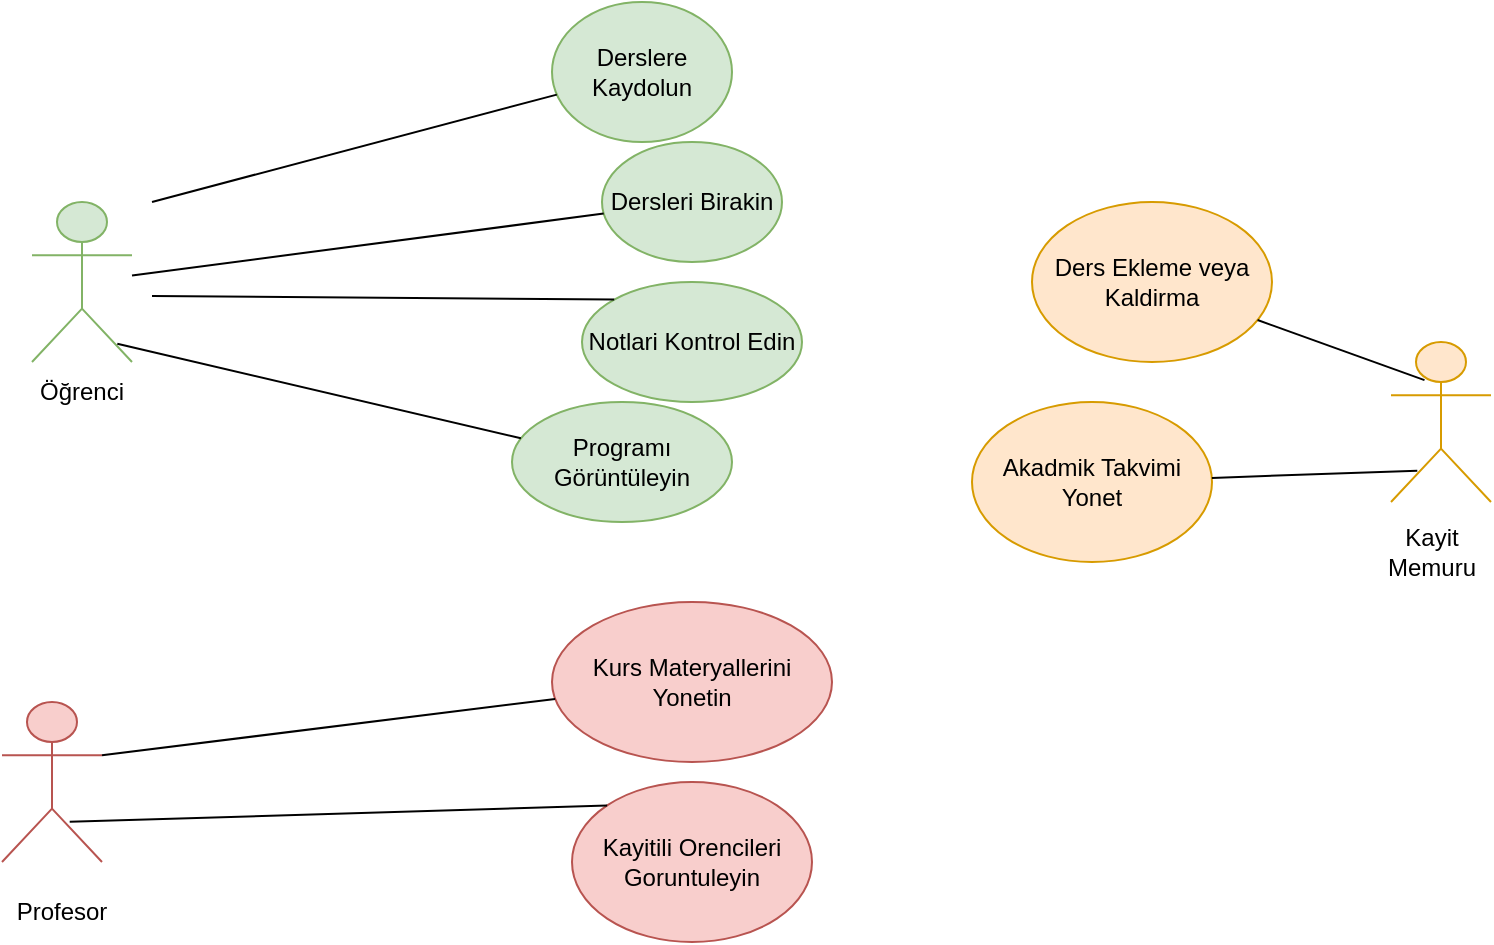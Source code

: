 <mxfile version="24.2.5" type="device">
  <diagram name="Page-1" id="GeZ4q9c_LSWayCHz3ktu">
    <mxGraphModel dx="650" dy="420" grid="1" gridSize="10" guides="1" tooltips="1" connect="1" arrows="1" fold="1" page="1" pageScale="1" pageWidth="850" pageHeight="1100" math="0" shadow="0">
      <root>
        <mxCell id="0" />
        <mxCell id="1" parent="0" />
        <mxCell id="D4617x1Ep0FOKEcwXozs-3" value="Derslere Kaydolun" style="ellipse;whiteSpace=wrap;html=1;fillColor=#d5e8d4;strokeColor=#82b366;" parent="1" vertex="1">
          <mxGeometry x="290" y="80" width="90" height="70" as="geometry" />
        </mxCell>
        <mxCell id="D4617x1Ep0FOKEcwXozs-4" value="Dersleri Birakin" style="ellipse;whiteSpace=wrap;html=1;fillColor=#d5e8d4;strokeColor=#82b366;" parent="1" vertex="1">
          <mxGeometry x="315" y="150" width="90" height="60" as="geometry" />
        </mxCell>
        <mxCell id="D4617x1Ep0FOKEcwXozs-5" value="Notlari Kontrol Edin" style="ellipse;whiteSpace=wrap;html=1;fillColor=#d5e8d4;strokeColor=#82b366;" parent="1" vertex="1">
          <mxGeometry x="305" y="220" width="110" height="60" as="geometry" />
        </mxCell>
        <mxCell id="D4617x1Ep0FOKEcwXozs-6" value="Kurs Materyallerini Yonetin" style="ellipse;whiteSpace=wrap;html=1;fillColor=#f8cecc;strokeColor=#b85450;" parent="1" vertex="1">
          <mxGeometry x="290" y="380" width="140" height="80" as="geometry" />
        </mxCell>
        <mxCell id="D4617x1Ep0FOKEcwXozs-7" value="Kayitili Orencileri Goruntuleyin" style="ellipse;whiteSpace=wrap;html=1;fillColor=#f8cecc;strokeColor=#b85450;" parent="1" vertex="1">
          <mxGeometry x="300" y="470" width="120" height="80" as="geometry" />
        </mxCell>
        <mxCell id="D4617x1Ep0FOKEcwXozs-10" value="Kayit Memuru" style="text;html=1;align=center;verticalAlign=middle;whiteSpace=wrap;rounded=0;" parent="1" vertex="1">
          <mxGeometry x="699.5" y="340" width="60" height="30" as="geometry" />
        </mxCell>
        <mxCell id="D4617x1Ep0FOKEcwXozs-12" value="Öğrenci" style="text;html=1;align=center;verticalAlign=middle;whiteSpace=wrap;rounded=0;" parent="1" vertex="1">
          <mxGeometry x="25" y="260" width="60" height="30" as="geometry" />
        </mxCell>
        <mxCell id="tv94BUwljileKZ6Z8rxJ-6" value="Ders Ekleme veya Kaldirma" style="ellipse;whiteSpace=wrap;html=1;fillColor=#ffe6cc;strokeColor=#d79b00;" parent="1" vertex="1">
          <mxGeometry x="530" y="180" width="120" height="80" as="geometry" />
        </mxCell>
        <mxCell id="tv94BUwljileKZ6Z8rxJ-8" value="Akadmik Takvimi Yonet" style="ellipse;whiteSpace=wrap;html=1;fillColor=#ffe6cc;strokeColor=#d79b00;" parent="1" vertex="1">
          <mxGeometry x="500" y="280" width="120" height="80" as="geometry" />
        </mxCell>
        <mxCell id="tv94BUwljileKZ6Z8rxJ-13" value="Programı Görüntüleyin" style="ellipse;whiteSpace=wrap;html=1;fillColor=#d5e8d4;strokeColor=#82b366;" parent="1" vertex="1">
          <mxGeometry x="270" y="280" width="110" height="60" as="geometry" />
        </mxCell>
        <mxCell id="tv94BUwljileKZ6Z8rxJ-15" value="Profesor" style="text;html=1;align=center;verticalAlign=middle;whiteSpace=wrap;rounded=0;" parent="1" vertex="1">
          <mxGeometry x="15" y="520" width="60" height="30" as="geometry" />
        </mxCell>
        <mxCell id="tv94BUwljileKZ6Z8rxJ-16" value="" style="shape=umlActor;html=1;verticalLabelPosition=bottom;verticalAlign=top;align=center;fillColor=#f8cecc;strokeColor=#b85450;" parent="1" vertex="1">
          <mxGeometry x="15" y="430" width="50" height="80" as="geometry" />
        </mxCell>
        <mxCell id="tv94BUwljileKZ6Z8rxJ-17" value="" style="shape=umlActor;html=1;verticalLabelPosition=bottom;verticalAlign=top;align=center;fillColor=#d5e8d4;strokeColor=#82b366;" parent="1" vertex="1">
          <mxGeometry x="30" y="180" width="50" height="80" as="geometry" />
        </mxCell>
        <mxCell id="tv94BUwljileKZ6Z8rxJ-21" value="" style="shape=umlActor;html=1;verticalLabelPosition=bottom;verticalAlign=top;align=center;fillColor=#ffe6cc;strokeColor=#d79b00;" parent="1" vertex="1">
          <mxGeometry x="709.5" y="250" width="50" height="80" as="geometry" />
        </mxCell>
        <mxCell id="tv94BUwljileKZ6Z8rxJ-22" value="" style="edgeStyle=none;html=1;endArrow=none;verticalAlign=bottom;rounded=0;" parent="1" target="D4617x1Ep0FOKEcwXozs-3" edge="1">
          <mxGeometry width="160" relative="1" as="geometry">
            <mxPoint x="90" y="180" as="sourcePoint" />
            <mxPoint x="250" y="180" as="targetPoint" />
          </mxGeometry>
        </mxCell>
        <mxCell id="tv94BUwljileKZ6Z8rxJ-23" value="" style="edgeStyle=none;html=1;endArrow=none;verticalAlign=bottom;rounded=0;" parent="1" source="tv94BUwljileKZ6Z8rxJ-17" target="D4617x1Ep0FOKEcwXozs-4" edge="1">
          <mxGeometry width="160" relative="1" as="geometry">
            <mxPoint x="100" y="190" as="sourcePoint" />
            <mxPoint x="302" y="136" as="targetPoint" />
          </mxGeometry>
        </mxCell>
        <mxCell id="tv94BUwljileKZ6Z8rxJ-24" value="" style="edgeStyle=none;html=1;endArrow=none;verticalAlign=bottom;rounded=0;entryX=0;entryY=0;entryDx=0;entryDy=0;" parent="1" target="D4617x1Ep0FOKEcwXozs-5" edge="1">
          <mxGeometry width="160" relative="1" as="geometry">
            <mxPoint x="90" y="227" as="sourcePoint" />
            <mxPoint x="326" y="196" as="targetPoint" />
          </mxGeometry>
        </mxCell>
        <mxCell id="tv94BUwljileKZ6Z8rxJ-25" value="" style="edgeStyle=none;html=1;endArrow=none;verticalAlign=bottom;rounded=0;exitX=0.853;exitY=0.886;exitDx=0;exitDy=0;exitPerimeter=0;" parent="1" source="tv94BUwljileKZ6Z8rxJ-17" target="tv94BUwljileKZ6Z8rxJ-13" edge="1">
          <mxGeometry width="160" relative="1" as="geometry">
            <mxPoint x="100" y="237" as="sourcePoint" />
            <mxPoint x="331" y="239" as="targetPoint" />
          </mxGeometry>
        </mxCell>
        <mxCell id="tv94BUwljileKZ6Z8rxJ-30" value="" style="edgeStyle=none;html=1;endArrow=none;verticalAlign=bottom;rounded=0;exitX=1;exitY=0.333;exitDx=0;exitDy=0;exitPerimeter=0;" parent="1" source="tv94BUwljileKZ6Z8rxJ-16" target="D4617x1Ep0FOKEcwXozs-6" edge="1">
          <mxGeometry width="160" relative="1" as="geometry">
            <mxPoint x="70" y="460" as="sourcePoint" />
            <mxPoint x="260" y="450" as="targetPoint" />
          </mxGeometry>
        </mxCell>
        <mxCell id="tv94BUwljileKZ6Z8rxJ-31" value="" style="edgeStyle=none;html=1;endArrow=none;verticalAlign=bottom;rounded=0;exitX=0.677;exitY=0.749;exitDx=0;exitDy=0;exitPerimeter=0;entryX=0;entryY=0;entryDx=0;entryDy=0;" parent="1" source="tv94BUwljileKZ6Z8rxJ-16" target="D4617x1Ep0FOKEcwXozs-7" edge="1">
          <mxGeometry width="160" relative="1" as="geometry">
            <mxPoint x="75" y="467" as="sourcePoint" />
            <mxPoint x="302" y="438" as="targetPoint" />
          </mxGeometry>
        </mxCell>
        <mxCell id="tv94BUwljileKZ6Z8rxJ-32" value="" style="edgeStyle=none;html=1;endArrow=none;verticalAlign=bottom;rounded=0;exitX=0.335;exitY=0.238;exitDx=0;exitDy=0;exitPerimeter=0;" parent="1" source="tv94BUwljileKZ6Z8rxJ-21" target="tv94BUwljileKZ6Z8rxJ-6" edge="1">
          <mxGeometry width="160" relative="1" as="geometry">
            <mxPoint x="59" y="500" as="sourcePoint" />
            <mxPoint x="328" y="492" as="targetPoint" />
          </mxGeometry>
        </mxCell>
        <mxCell id="tv94BUwljileKZ6Z8rxJ-35" value="" style="edgeStyle=none;html=1;endArrow=none;verticalAlign=bottom;rounded=0;exitX=0.263;exitY=0.804;exitDx=0;exitDy=0;exitPerimeter=0;" parent="1" source="tv94BUwljileKZ6Z8rxJ-21" target="tv94BUwljileKZ6Z8rxJ-8" edge="1">
          <mxGeometry width="160" relative="1" as="geometry">
            <mxPoint x="731" y="239" as="sourcePoint" />
            <mxPoint x="660" y="234" as="targetPoint" />
            <Array as="points" />
          </mxGeometry>
        </mxCell>
      </root>
    </mxGraphModel>
  </diagram>
</mxfile>
